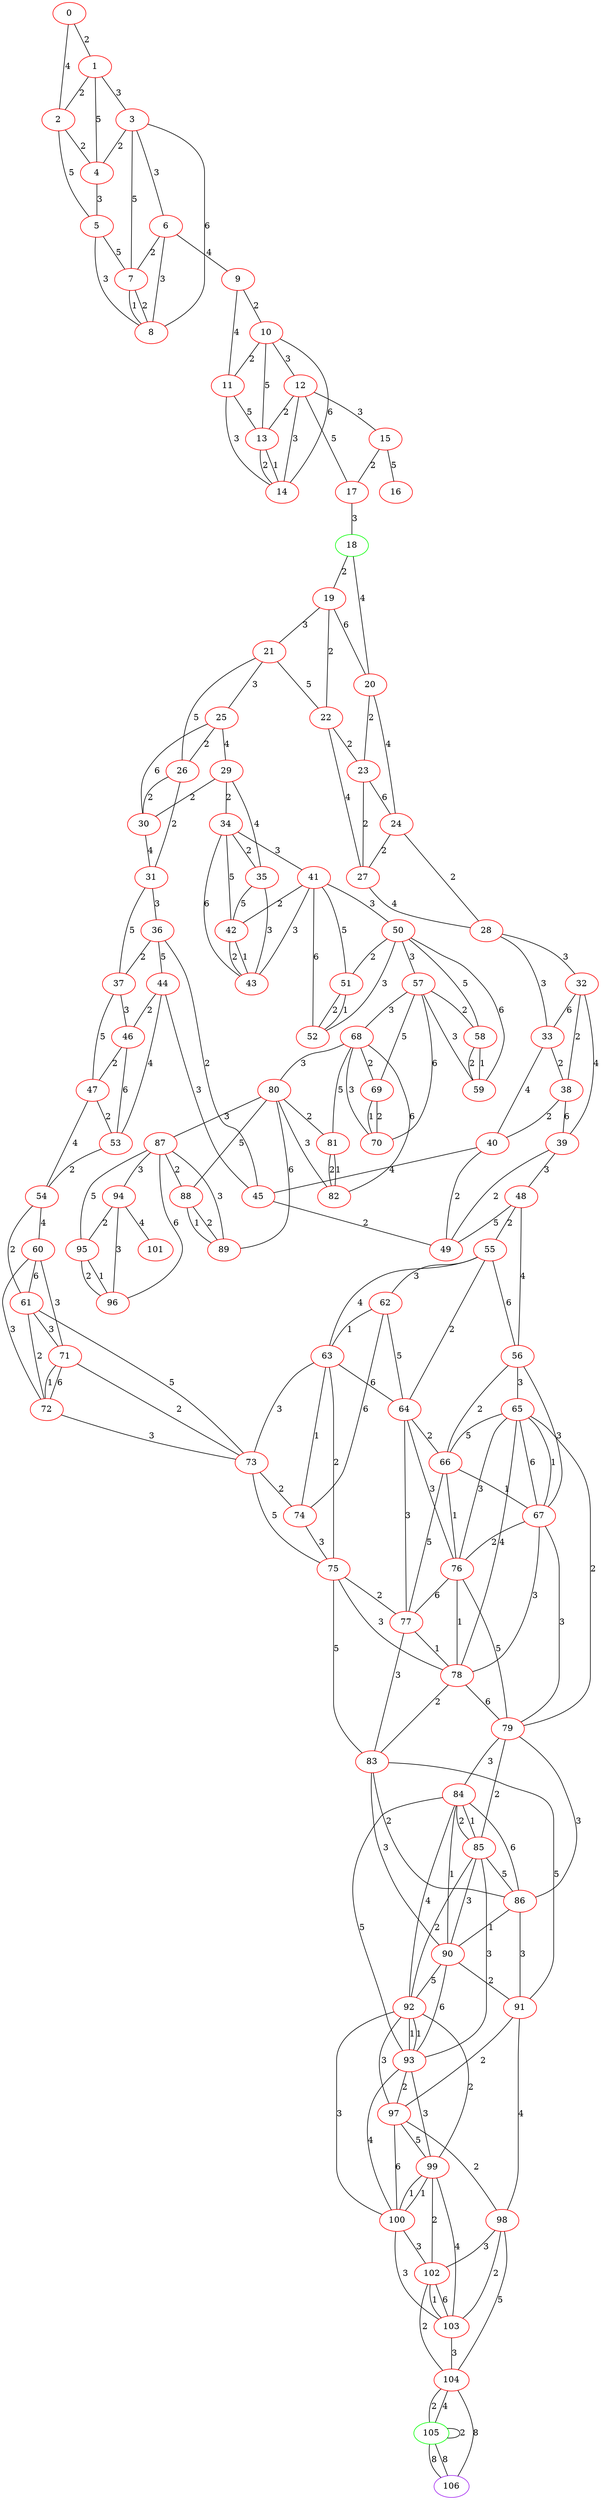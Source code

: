 graph "" {
0 [color=red, weight=1];
1 [color=red, weight=1];
2 [color=red, weight=1];
3 [color=red, weight=1];
4 [color=red, weight=1];
5 [color=red, weight=1];
6 [color=red, weight=1];
7 [color=red, weight=1];
8 [color=red, weight=1];
9 [color=red, weight=1];
10 [color=red, weight=1];
11 [color=red, weight=1];
12 [color=red, weight=1];
13 [color=red, weight=1];
14 [color=red, weight=1];
15 [color=red, weight=1];
16 [color=red, weight=1];
17 [color=red, weight=1];
18 [color=green, weight=2];
19 [color=red, weight=1];
20 [color=red, weight=1];
21 [color=red, weight=1];
22 [color=red, weight=1];
23 [color=red, weight=1];
24 [color=red, weight=1];
25 [color=red, weight=1];
26 [color=red, weight=1];
27 [color=red, weight=1];
28 [color=red, weight=1];
29 [color=red, weight=1];
30 [color=red, weight=1];
31 [color=red, weight=1];
32 [color=red, weight=1];
33 [color=red, weight=1];
34 [color=red, weight=1];
35 [color=red, weight=1];
36 [color=red, weight=1];
37 [color=red, weight=1];
38 [color=red, weight=1];
39 [color=red, weight=1];
40 [color=red, weight=1];
41 [color=red, weight=1];
42 [color=red, weight=1];
43 [color=red, weight=1];
44 [color=red, weight=1];
45 [color=red, weight=1];
46 [color=red, weight=1];
47 [color=red, weight=1];
48 [color=red, weight=1];
49 [color=red, weight=1];
50 [color=red, weight=1];
51 [color=red, weight=1];
52 [color=red, weight=1];
53 [color=red, weight=1];
54 [color=red, weight=1];
55 [color=red, weight=1];
56 [color=red, weight=1];
57 [color=red, weight=1];
58 [color=red, weight=1];
59 [color=red, weight=1];
60 [color=red, weight=1];
61 [color=red, weight=1];
62 [color=red, weight=1];
63 [color=red, weight=1];
64 [color=red, weight=1];
65 [color=red, weight=1];
66 [color=red, weight=1];
67 [color=red, weight=1];
68 [color=red, weight=1];
69 [color=red, weight=1];
70 [color=red, weight=1];
71 [color=red, weight=1];
72 [color=red, weight=1];
73 [color=red, weight=1];
74 [color=red, weight=1];
75 [color=red, weight=1];
76 [color=red, weight=1];
77 [color=red, weight=1];
78 [color=red, weight=1];
79 [color=red, weight=1];
80 [color=red, weight=1];
81 [color=red, weight=1];
82 [color=red, weight=1];
83 [color=red, weight=1];
84 [color=red, weight=1];
85 [color=red, weight=1];
86 [color=red, weight=1];
87 [color=red, weight=1];
88 [color=red, weight=1];
89 [color=red, weight=1];
90 [color=red, weight=1];
91 [color=red, weight=1];
92 [color=red, weight=1];
93 [color=red, weight=1];
94 [color=red, weight=1];
95 [color=red, weight=1];
96 [color=red, weight=1];
97 [color=red, weight=1];
98 [color=red, weight=1];
99 [color=red, weight=1];
100 [color=red, weight=1];
101 [color=red, weight=1];
102 [color=red, weight=1];
103 [color=red, weight=1];
104 [color=red, weight=1];
105 [color=green, weight=2];
106 [color=purple, weight=4];
0 -- 1  [key=0, label=2];
0 -- 2  [key=0, label=4];
1 -- 2  [key=0, label=2];
1 -- 3  [key=0, label=3];
1 -- 4  [key=0, label=5];
2 -- 4  [key=0, label=2];
2 -- 5  [key=0, label=5];
3 -- 8  [key=0, label=6];
3 -- 4  [key=0, label=2];
3 -- 6  [key=0, label=3];
3 -- 7  [key=0, label=5];
4 -- 5  [key=0, label=3];
5 -- 8  [key=0, label=3];
5 -- 7  [key=0, label=5];
6 -- 8  [key=0, label=3];
6 -- 9  [key=0, label=4];
6 -- 7  [key=0, label=2];
7 -- 8  [key=0, label=1];
7 -- 8  [key=1, label=2];
9 -- 10  [key=0, label=2];
9 -- 11  [key=0, label=4];
10 -- 11  [key=0, label=2];
10 -- 12  [key=0, label=3];
10 -- 13  [key=0, label=5];
10 -- 14  [key=0, label=6];
11 -- 13  [key=0, label=5];
11 -- 14  [key=0, label=3];
12 -- 17  [key=0, label=5];
12 -- 13  [key=0, label=2];
12 -- 14  [key=0, label=3];
12 -- 15  [key=0, label=3];
13 -- 14  [key=0, label=2];
13 -- 14  [key=1, label=1];
15 -- 16  [key=0, label=5];
15 -- 17  [key=0, label=2];
17 -- 18  [key=0, label=3];
18 -- 19  [key=0, label=2];
18 -- 20  [key=0, label=4];
19 -- 20  [key=0, label=6];
19 -- 21  [key=0, label=3];
19 -- 22  [key=0, label=2];
20 -- 24  [key=0, label=4];
20 -- 23  [key=0, label=2];
21 -- 25  [key=0, label=3];
21 -- 26  [key=0, label=5];
21 -- 22  [key=0, label=5];
22 -- 27  [key=0, label=4];
22 -- 23  [key=0, label=2];
23 -- 24  [key=0, label=6];
23 -- 27  [key=0, label=2];
24 -- 28  [key=0, label=2];
24 -- 27  [key=0, label=2];
25 -- 26  [key=0, label=2];
25 -- 30  [key=0, label=6];
25 -- 29  [key=0, label=4];
26 -- 30  [key=0, label=2];
26 -- 31  [key=0, label=2];
27 -- 28  [key=0, label=4];
28 -- 32  [key=0, label=3];
28 -- 33  [key=0, label=3];
29 -- 34  [key=0, label=2];
29 -- 35  [key=0, label=4];
29 -- 30  [key=0, label=2];
30 -- 31  [key=0, label=4];
31 -- 36  [key=0, label=3];
31 -- 37  [key=0, label=5];
32 -- 33  [key=0, label=6];
32 -- 38  [key=0, label=2];
32 -- 39  [key=0, label=4];
33 -- 40  [key=0, label=4];
33 -- 38  [key=0, label=2];
34 -- 41  [key=0, label=3];
34 -- 42  [key=0, label=5];
34 -- 43  [key=0, label=6];
34 -- 35  [key=0, label=2];
35 -- 42  [key=0, label=5];
35 -- 43  [key=0, label=3];
36 -- 45  [key=0, label=2];
36 -- 44  [key=0, label=5];
36 -- 37  [key=0, label=2];
37 -- 46  [key=0, label=3];
37 -- 47  [key=0, label=5];
38 -- 40  [key=0, label=2];
38 -- 39  [key=0, label=6];
39 -- 48  [key=0, label=3];
39 -- 49  [key=0, label=2];
40 -- 49  [key=0, label=2];
40 -- 45  [key=0, label=4];
41 -- 42  [key=0, label=2];
41 -- 43  [key=0, label=3];
41 -- 50  [key=0, label=3];
41 -- 51  [key=0, label=5];
41 -- 52  [key=0, label=6];
42 -- 43  [key=0, label=2];
42 -- 43  [key=1, label=1];
44 -- 53  [key=0, label=4];
44 -- 46  [key=0, label=2];
44 -- 45  [key=0, label=3];
45 -- 49  [key=0, label=2];
46 -- 53  [key=0, label=6];
46 -- 47  [key=0, label=2];
47 -- 54  [key=0, label=4];
47 -- 53  [key=0, label=2];
48 -- 56  [key=0, label=4];
48 -- 49  [key=0, label=5];
48 -- 55  [key=0, label=2];
50 -- 51  [key=0, label=2];
50 -- 52  [key=0, label=3];
50 -- 57  [key=0, label=3];
50 -- 58  [key=0, label=5];
50 -- 59  [key=0, label=6];
51 -- 52  [key=0, label=1];
51 -- 52  [key=1, label=2];
53 -- 54  [key=0, label=2];
54 -- 61  [key=0, label=2];
54 -- 60  [key=0, label=4];
55 -- 64  [key=0, label=2];
55 -- 56  [key=0, label=6];
55 -- 62  [key=0, label=3];
55 -- 63  [key=0, label=4];
56 -- 65  [key=0, label=3];
56 -- 66  [key=0, label=2];
56 -- 67  [key=0, label=3];
57 -- 68  [key=0, label=3];
57 -- 69  [key=0, label=5];
57 -- 70  [key=0, label=6];
57 -- 58  [key=0, label=2];
57 -- 59  [key=0, label=3];
58 -- 59  [key=0, label=2];
58 -- 59  [key=1, label=1];
60 -- 72  [key=0, label=3];
60 -- 61  [key=0, label=6];
60 -- 71  [key=0, label=3];
61 -- 72  [key=0, label=2];
61 -- 73  [key=0, label=5];
61 -- 71  [key=0, label=3];
62 -- 64  [key=0, label=5];
62 -- 74  [key=0, label=6];
62 -- 63  [key=0, label=1];
63 -- 64  [key=0, label=6];
63 -- 73  [key=0, label=3];
63 -- 74  [key=0, label=1];
63 -- 75  [key=0, label=2];
64 -- 66  [key=0, label=2];
64 -- 76  [key=0, label=3];
64 -- 77  [key=0, label=3];
65 -- 66  [key=0, label=5];
65 -- 67  [key=0, label=1];
65 -- 67  [key=1, label=6];
65 -- 76  [key=0, label=3];
65 -- 78  [key=0, label=4];
65 -- 79  [key=0, label=2];
66 -- 67  [key=0, label=1];
66 -- 76  [key=0, label=1];
66 -- 77  [key=0, label=5];
67 -- 76  [key=0, label=2];
67 -- 78  [key=0, label=3];
67 -- 79  [key=0, label=3];
68 -- 69  [key=0, label=2];
68 -- 70  [key=0, label=3];
68 -- 80  [key=0, label=3];
68 -- 81  [key=0, label=5];
68 -- 82  [key=0, label=6];
69 -- 70  [key=0, label=2];
69 -- 70  [key=1, label=1];
71 -- 72  [key=0, label=1];
71 -- 72  [key=1, label=6];
71 -- 73  [key=0, label=2];
72 -- 73  [key=0, label=3];
73 -- 74  [key=0, label=2];
73 -- 75  [key=0, label=5];
74 -- 75  [key=0, label=3];
75 -- 77  [key=0, label=2];
75 -- 78  [key=0, label=3];
75 -- 83  [key=0, label=5];
76 -- 77  [key=0, label=6];
76 -- 78  [key=0, label=1];
76 -- 79  [key=0, label=5];
77 -- 78  [key=0, label=1];
77 -- 83  [key=0, label=3];
78 -- 79  [key=0, label=6];
78 -- 83  [key=0, label=2];
79 -- 84  [key=0, label=3];
79 -- 85  [key=0, label=2];
79 -- 86  [key=0, label=3];
80 -- 81  [key=0, label=2];
80 -- 82  [key=0, label=3];
80 -- 87  [key=0, label=3];
80 -- 88  [key=0, label=5];
80 -- 89  [key=0, label=6];
81 -- 82  [key=0, label=2];
81 -- 82  [key=1, label=1];
83 -- 86  [key=0, label=2];
83 -- 90  [key=0, label=3];
83 -- 91  [key=0, label=5];
84 -- 85  [key=0, label=1];
84 -- 85  [key=1, label=2];
84 -- 86  [key=0, label=6];
84 -- 90  [key=0, label=1];
84 -- 92  [key=0, label=4];
84 -- 93  [key=0, label=5];
85 -- 86  [key=0, label=5];
85 -- 90  [key=0, label=3];
85 -- 92  [key=0, label=2];
85 -- 93  [key=0, label=3];
86 -- 90  [key=0, label=1];
86 -- 91  [key=0, label=3];
87 -- 96  [key=0, label=6];
87 -- 88  [key=0, label=2];
87 -- 89  [key=0, label=3];
87 -- 94  [key=0, label=3];
87 -- 95  [key=0, label=5];
88 -- 89  [key=0, label=2];
88 -- 89  [key=1, label=1];
90 -- 91  [key=0, label=2];
90 -- 92  [key=0, label=5];
90 -- 93  [key=0, label=6];
91 -- 97  [key=0, label=2];
91 -- 98  [key=0, label=4];
92 -- 97  [key=0, label=3];
92 -- 99  [key=0, label=2];
92 -- 100  [key=0, label=3];
92 -- 93  [key=0, label=1];
92 -- 93  [key=1, label=1];
93 -- 97  [key=0, label=2];
93 -- 99  [key=0, label=3];
93 -- 100  [key=0, label=4];
94 -- 96  [key=0, label=3];
94 -- 95  [key=0, label=2];
94 -- 101  [key=0, label=4];
95 -- 96  [key=0, label=2];
95 -- 96  [key=1, label=1];
97 -- 98  [key=0, label=2];
97 -- 99  [key=0, label=5];
97 -- 100  [key=0, label=6];
98 -- 104  [key=0, label=5];
98 -- 102  [key=0, label=3];
98 -- 103  [key=0, label=2];
99 -- 100  [key=0, label=1];
99 -- 100  [key=1, label=1];
99 -- 102  [key=0, label=2];
99 -- 103  [key=0, label=4];
100 -- 102  [key=0, label=3];
100 -- 103  [key=0, label=3];
102 -- 104  [key=0, label=2];
102 -- 103  [key=0, label=1];
102 -- 103  [key=1, label=6];
103 -- 104  [key=0, label=3];
104 -- 105  [key=0, label=4];
104 -- 105  [key=1, label=2];
104 -- 106  [key=0, label=8];
105 -- 105  [key=0, label=2];
105 -- 106  [key=0, label=8];
105 -- 106  [key=1, label=8];
}
